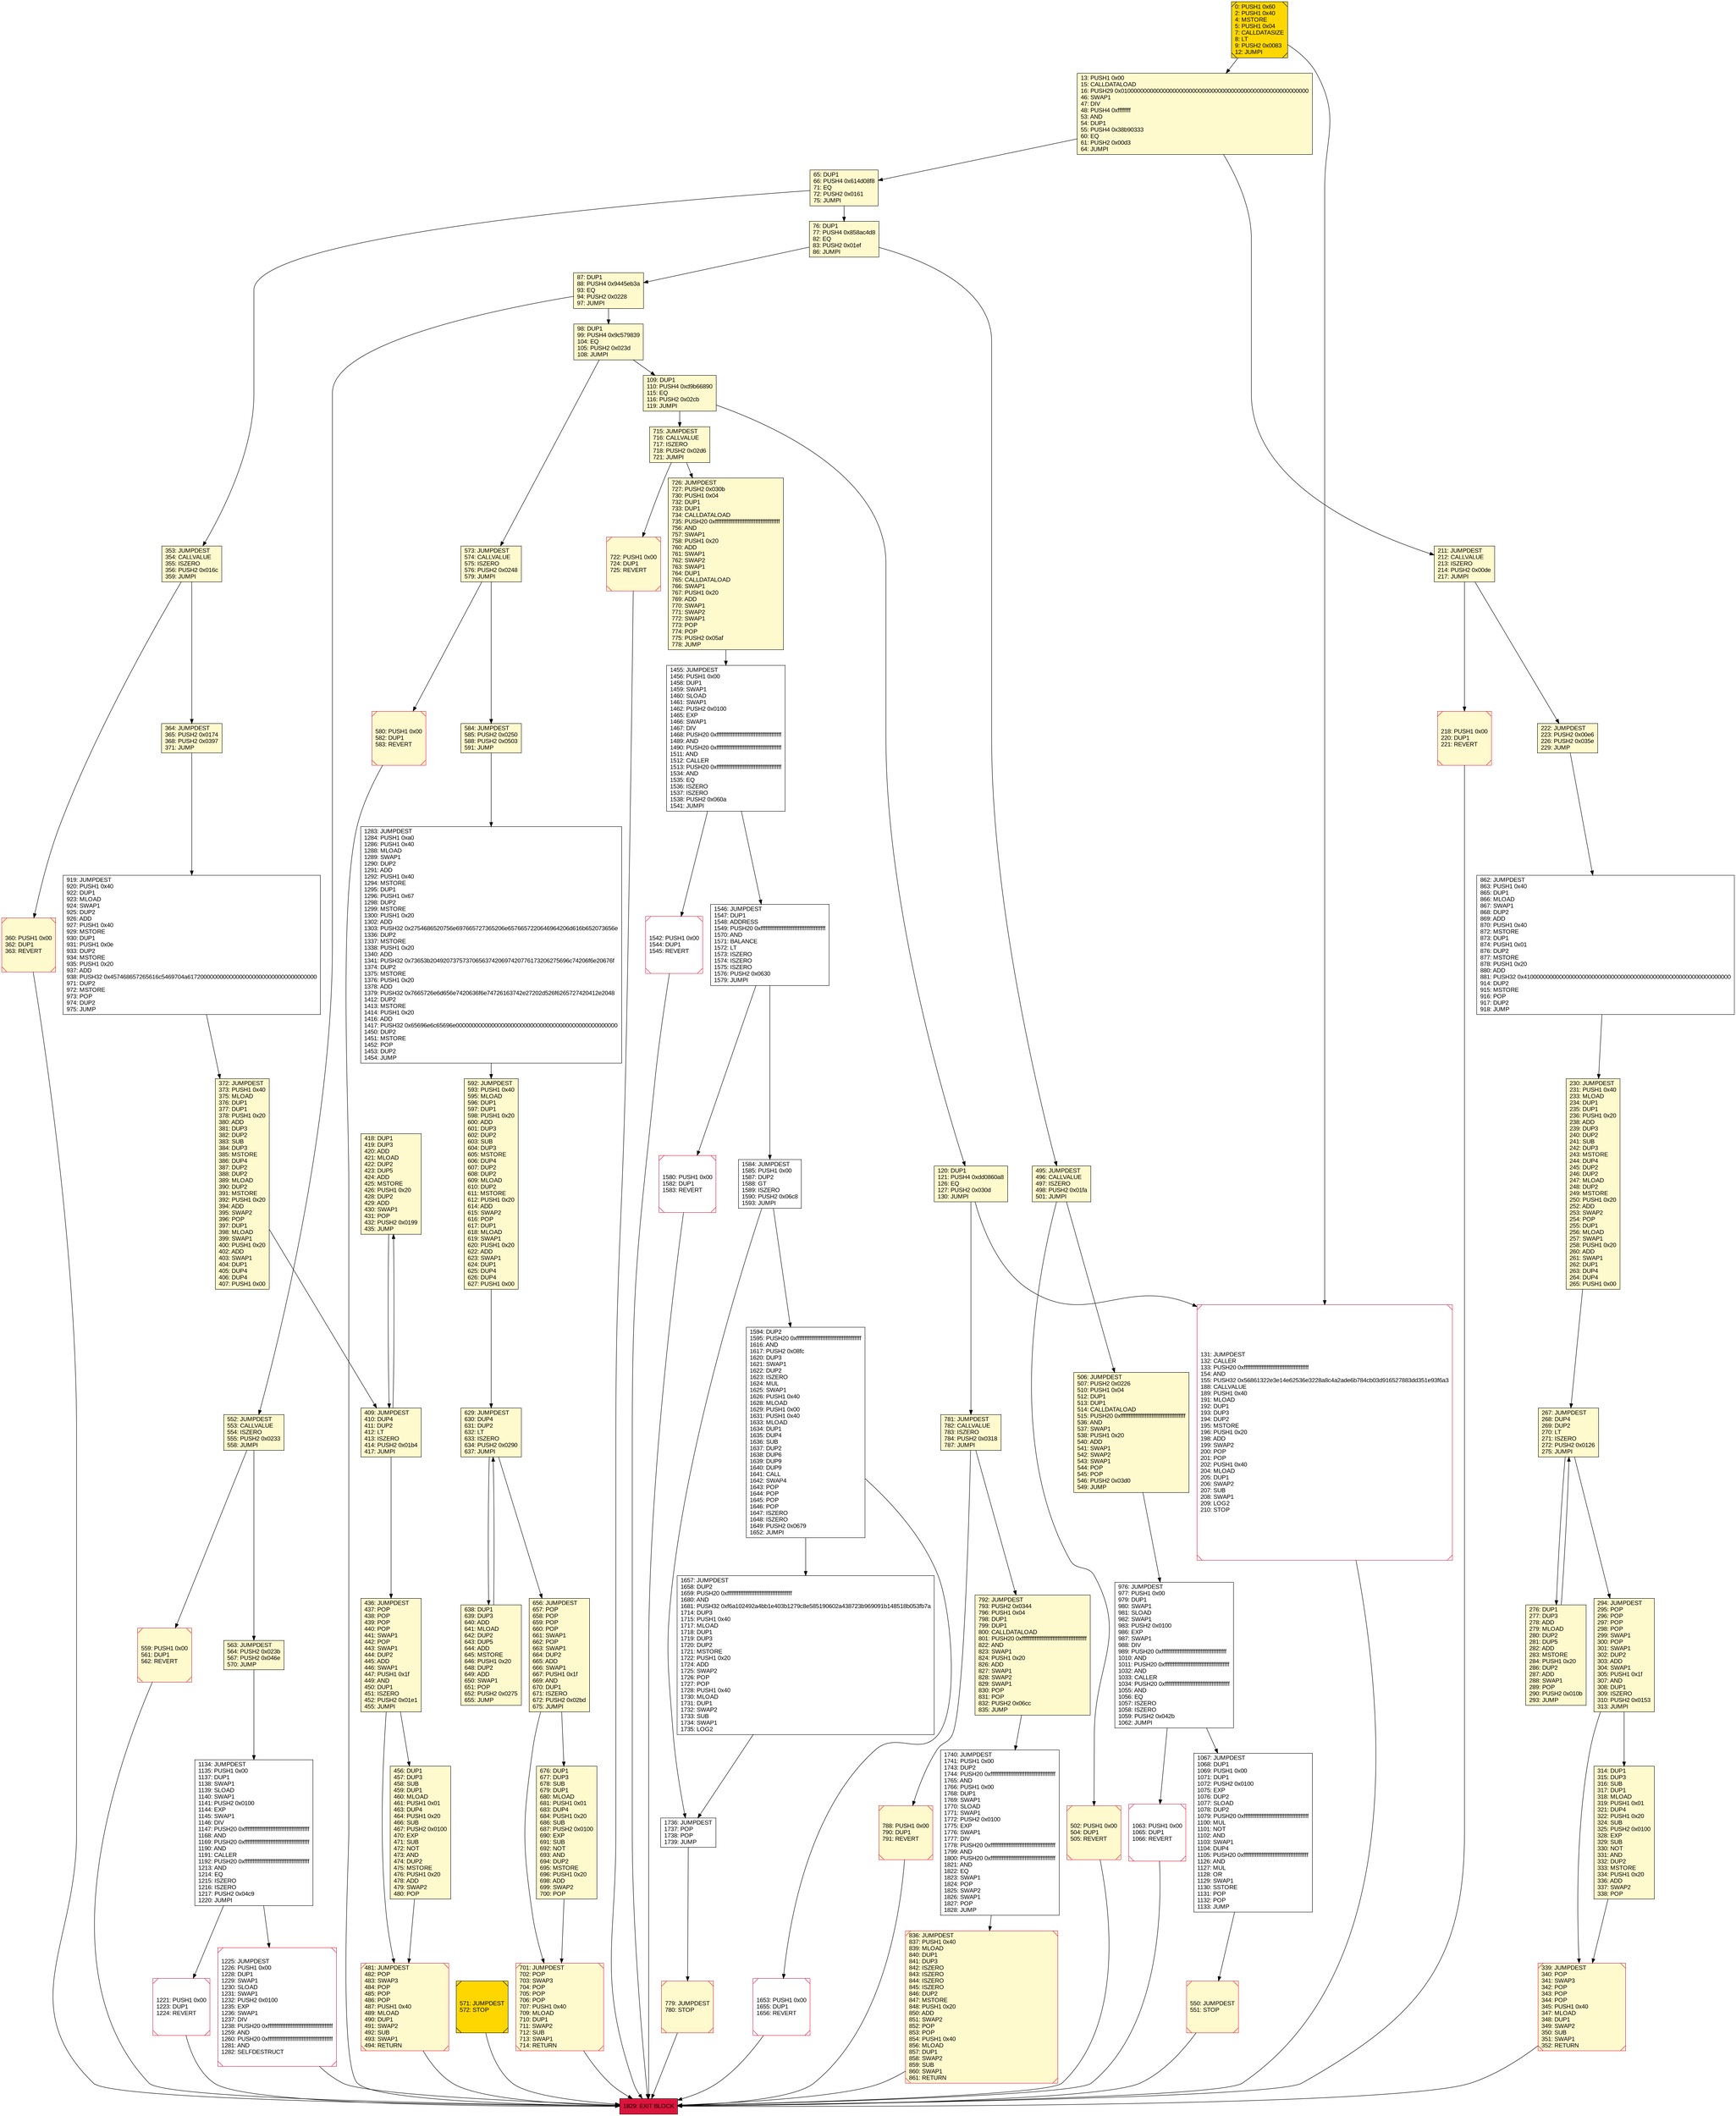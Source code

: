 digraph G {
bgcolor=transparent rankdir=UD;
node [shape=box style=filled color=black fillcolor=white fontname=arial fontcolor=black];
418 [label="418: DUP1\l419: DUP3\l420: ADD\l421: MLOAD\l422: DUP2\l423: DUP5\l424: ADD\l425: MSTORE\l426: PUSH1 0x20\l428: DUP2\l429: ADD\l430: SWAP1\l431: POP\l432: PUSH2 0x0199\l435: JUMP\l" fillcolor=lemonchiffon ];
1736 [label="1736: JUMPDEST\l1737: POP\l1738: POP\l1739: JUMP\l" ];
109 [label="109: DUP1\l110: PUSH4 0xd9b66890\l115: EQ\l116: PUSH2 0x02cb\l119: JUMPI\l" fillcolor=lemonchiffon ];
1063 [label="1063: PUSH1 0x00\l1065: DUP1\l1066: REVERT\l" shape=Msquare color=crimson ];
76 [label="76: DUP1\l77: PUSH4 0x858ac4d8\l82: EQ\l83: PUSH2 0x01ef\l86: JUMPI\l" fillcolor=lemonchiffon ];
584 [label="584: JUMPDEST\l585: PUSH2 0x0250\l588: PUSH2 0x0503\l591: JUMP\l" fillcolor=lemonchiffon ];
1580 [label="1580: PUSH1 0x00\l1582: DUP1\l1583: REVERT\l" shape=Msquare color=crimson ];
919 [label="919: JUMPDEST\l920: PUSH1 0x40\l922: DUP1\l923: MLOAD\l924: SWAP1\l925: DUP2\l926: ADD\l927: PUSH1 0x40\l929: MSTORE\l930: DUP1\l931: PUSH1 0x0e\l933: DUP2\l934: MSTORE\l935: PUSH1 0x20\l937: ADD\l938: PUSH32 0x457468657265616c5469704a6172000000000000000000000000000000000000\l971: DUP2\l972: MSTORE\l973: POP\l974: DUP2\l975: JUMP\l" ];
559 [label="559: PUSH1 0x00\l561: DUP1\l562: REVERT\l" fillcolor=lemonchiffon shape=Msquare color=crimson ];
781 [label="781: JUMPDEST\l782: CALLVALUE\l783: ISZERO\l784: PUSH2 0x0318\l787: JUMPI\l" fillcolor=lemonchiffon ];
638 [label="638: DUP1\l639: DUP3\l640: ADD\l641: MLOAD\l642: DUP2\l643: DUP5\l644: ADD\l645: MSTORE\l646: PUSH1 0x20\l648: DUP2\l649: ADD\l650: SWAP1\l651: POP\l652: PUSH2 0x0275\l655: JUMP\l" fillcolor=lemonchiffon ];
65 [label="65: DUP1\l66: PUSH4 0x614d08f8\l71: EQ\l72: PUSH2 0x0161\l75: JUMPI\l" fillcolor=lemonchiffon ];
276 [label="276: DUP1\l277: DUP3\l278: ADD\l279: MLOAD\l280: DUP2\l281: DUP5\l282: ADD\l283: MSTORE\l284: PUSH1 0x20\l286: DUP2\l287: ADD\l288: SWAP1\l289: POP\l290: PUSH2 0x010b\l293: JUMP\l" fillcolor=lemonchiffon ];
779 [label="779: JUMPDEST\l780: STOP\l" fillcolor=lemonchiffon shape=Msquare color=crimson ];
1740 [label="1740: JUMPDEST\l1741: PUSH1 0x00\l1743: DUP2\l1744: PUSH20 0xffffffffffffffffffffffffffffffffffffffff\l1765: AND\l1766: PUSH1 0x00\l1768: DUP1\l1769: SWAP1\l1770: SLOAD\l1771: SWAP1\l1772: PUSH2 0x0100\l1775: EXP\l1776: SWAP1\l1777: DIV\l1778: PUSH20 0xffffffffffffffffffffffffffffffffffffffff\l1799: AND\l1800: PUSH20 0xffffffffffffffffffffffffffffffffffffffff\l1821: AND\l1822: EQ\l1823: SWAP1\l1824: POP\l1825: SWAP2\l1826: SWAP1\l1827: POP\l1828: JUMP\l" ];
120 [label="120: DUP1\l121: PUSH4 0xdd0860a8\l126: EQ\l127: PUSH2 0x030d\l130: JUMPI\l" fillcolor=lemonchiffon ];
1829 [label="1829: EXIT BLOCK\l" fillcolor=crimson ];
701 [label="701: JUMPDEST\l702: POP\l703: SWAP3\l704: POP\l705: POP\l706: POP\l707: PUSH1 0x40\l709: MLOAD\l710: DUP1\l711: SWAP2\l712: SUB\l713: SWAP1\l714: RETURN\l" fillcolor=lemonchiffon shape=Msquare color=crimson ];
976 [label="976: JUMPDEST\l977: PUSH1 0x00\l979: DUP1\l980: SWAP1\l981: SLOAD\l982: SWAP1\l983: PUSH2 0x0100\l986: EXP\l987: SWAP1\l988: DIV\l989: PUSH20 0xffffffffffffffffffffffffffffffffffffffff\l1010: AND\l1011: PUSH20 0xffffffffffffffffffffffffffffffffffffffff\l1032: AND\l1033: CALLER\l1034: PUSH20 0xffffffffffffffffffffffffffffffffffffffff\l1055: AND\l1056: EQ\l1057: ISZERO\l1058: ISZERO\l1059: PUSH2 0x042b\l1062: JUMPI\l" ];
1542 [label="1542: PUSH1 0x00\l1544: DUP1\l1545: REVERT\l" shape=Msquare color=crimson ];
294 [label="294: JUMPDEST\l295: POP\l296: POP\l297: POP\l298: POP\l299: SWAP1\l300: POP\l301: SWAP1\l302: DUP2\l303: ADD\l304: SWAP1\l305: PUSH1 0x1f\l307: AND\l308: DUP1\l309: ISZERO\l310: PUSH2 0x0153\l313: JUMPI\l" fillcolor=lemonchiffon ];
571 [label="571: JUMPDEST\l572: STOP\l" fillcolor=lemonchiffon shape=Msquare fillcolor=gold ];
676 [label="676: DUP1\l677: DUP3\l678: SUB\l679: DUP1\l680: MLOAD\l681: PUSH1 0x01\l683: DUP4\l684: PUSH1 0x20\l686: SUB\l687: PUSH2 0x0100\l690: EXP\l691: SUB\l692: NOT\l693: AND\l694: DUP2\l695: MSTORE\l696: PUSH1 0x20\l698: ADD\l699: SWAP2\l700: POP\l" fillcolor=lemonchiffon ];
314 [label="314: DUP1\l315: DUP3\l316: SUB\l317: DUP1\l318: MLOAD\l319: PUSH1 0x01\l321: DUP4\l322: PUSH1 0x20\l324: SUB\l325: PUSH2 0x0100\l328: EXP\l329: SUB\l330: NOT\l331: AND\l332: DUP2\l333: MSTORE\l334: PUSH1 0x20\l336: ADD\l337: SWAP2\l338: POP\l" fillcolor=lemonchiffon ];
98 [label="98: DUP1\l99: PUSH4 0x9c579839\l104: EQ\l105: PUSH2 0x023d\l108: JUMPI\l" fillcolor=lemonchiffon ];
550 [label="550: JUMPDEST\l551: STOP\l" fillcolor=lemonchiffon shape=Msquare color=crimson ];
788 [label="788: PUSH1 0x00\l790: DUP1\l791: REVERT\l" fillcolor=lemonchiffon shape=Msquare color=crimson ];
1546 [label="1546: JUMPDEST\l1547: DUP1\l1548: ADDRESS\l1549: PUSH20 0xffffffffffffffffffffffffffffffffffffffff\l1570: AND\l1571: BALANCE\l1572: LT\l1573: ISZERO\l1574: ISZERO\l1575: ISZERO\l1576: PUSH2 0x0630\l1579: JUMPI\l" ];
267 [label="267: JUMPDEST\l268: DUP4\l269: DUP2\l270: LT\l271: ISZERO\l272: PUSH2 0x0126\l275: JUMPI\l" fillcolor=lemonchiffon ];
1584 [label="1584: JUMPDEST\l1585: PUSH1 0x00\l1587: DUP2\l1588: GT\l1589: ISZERO\l1590: PUSH2 0x06c8\l1593: JUMPI\l" ];
1283 [label="1283: JUMPDEST\l1284: PUSH1 0xa0\l1286: PUSH1 0x40\l1288: MLOAD\l1289: SWAP1\l1290: DUP2\l1291: ADD\l1292: PUSH1 0x40\l1294: MSTORE\l1295: DUP1\l1296: PUSH1 0x67\l1298: DUP2\l1299: MSTORE\l1300: PUSH1 0x20\l1302: ADD\l1303: PUSH32 0x2754686520756e697665727365206e6576657220646964206d616b652073656e\l1336: DUP2\l1337: MSTORE\l1338: PUSH1 0x20\l1340: ADD\l1341: PUSH32 0x73653b2049207375737065637420697420776173206275696c74206f6e20676f\l1374: DUP2\l1375: MSTORE\l1376: PUSH1 0x20\l1378: ADD\l1379: PUSH32 0x7665726e6d656e7420636f6e74726163742e27202d526f6265727420412e2048\l1412: DUP2\l1413: MSTORE\l1414: PUSH1 0x20\l1416: ADD\l1417: PUSH32 0x65696e6c65696e00000000000000000000000000000000000000000000000000\l1450: DUP2\l1451: MSTORE\l1452: POP\l1453: DUP2\l1454: JUMP\l" ];
456 [label="456: DUP1\l457: DUP3\l458: SUB\l459: DUP1\l460: MLOAD\l461: PUSH1 0x01\l463: DUP4\l464: PUSH1 0x20\l466: SUB\l467: PUSH2 0x0100\l470: EXP\l471: SUB\l472: NOT\l473: AND\l474: DUP2\l475: MSTORE\l476: PUSH1 0x20\l478: ADD\l479: SWAP2\l480: POP\l" fillcolor=lemonchiffon ];
495 [label="495: JUMPDEST\l496: CALLVALUE\l497: ISZERO\l498: PUSH2 0x01fa\l501: JUMPI\l" fillcolor=lemonchiffon ];
372 [label="372: JUMPDEST\l373: PUSH1 0x40\l375: MLOAD\l376: DUP1\l377: DUP1\l378: PUSH1 0x20\l380: ADD\l381: DUP3\l382: DUP2\l383: SUB\l384: DUP3\l385: MSTORE\l386: DUP4\l387: DUP2\l388: DUP2\l389: MLOAD\l390: DUP2\l391: MSTORE\l392: PUSH1 0x20\l394: ADD\l395: SWAP2\l396: POP\l397: DUP1\l398: MLOAD\l399: SWAP1\l400: PUSH1 0x20\l402: ADD\l403: SWAP1\l404: DUP1\l405: DUP4\l406: DUP4\l407: PUSH1 0x00\l" fillcolor=lemonchiffon ];
715 [label="715: JUMPDEST\l716: CALLVALUE\l717: ISZERO\l718: PUSH2 0x02d6\l721: JUMPI\l" fillcolor=lemonchiffon ];
1455 [label="1455: JUMPDEST\l1456: PUSH1 0x00\l1458: DUP1\l1459: SWAP1\l1460: SLOAD\l1461: SWAP1\l1462: PUSH2 0x0100\l1465: EXP\l1466: SWAP1\l1467: DIV\l1468: PUSH20 0xffffffffffffffffffffffffffffffffffffffff\l1489: AND\l1490: PUSH20 0xffffffffffffffffffffffffffffffffffffffff\l1511: AND\l1512: CALLER\l1513: PUSH20 0xffffffffffffffffffffffffffffffffffffffff\l1534: AND\l1535: EQ\l1536: ISZERO\l1537: ISZERO\l1538: PUSH2 0x060a\l1541: JUMPI\l" ];
131 [label="131: JUMPDEST\l132: CALLER\l133: PUSH20 0xffffffffffffffffffffffffffffffffffffffff\l154: AND\l155: PUSH32 0x56861322e3e14e62536e3228a8c4a2ade6b784cb03d916527883dd351e93f6a3\l188: CALLVALUE\l189: PUSH1 0x40\l191: MLOAD\l192: DUP1\l193: DUP3\l194: DUP2\l195: MSTORE\l196: PUSH1 0x20\l198: ADD\l199: SWAP2\l200: POP\l201: POP\l202: PUSH1 0x40\l204: MLOAD\l205: DUP1\l206: SWAP2\l207: SUB\l208: SWAP1\l209: LOG2\l210: STOP\l" shape=Msquare color=crimson ];
360 [label="360: PUSH1 0x00\l362: DUP1\l363: REVERT\l" fillcolor=lemonchiffon shape=Msquare color=crimson ];
339 [label="339: JUMPDEST\l340: POP\l341: SWAP3\l342: POP\l343: POP\l344: POP\l345: PUSH1 0x40\l347: MLOAD\l348: DUP1\l349: SWAP2\l350: SUB\l351: SWAP1\l352: RETURN\l" fillcolor=lemonchiffon shape=Msquare color=crimson ];
409 [label="409: JUMPDEST\l410: DUP4\l411: DUP2\l412: LT\l413: ISZERO\l414: PUSH2 0x01b4\l417: JUMPI\l" fillcolor=lemonchiffon ];
1134 [label="1134: JUMPDEST\l1135: PUSH1 0x00\l1137: DUP1\l1138: SWAP1\l1139: SLOAD\l1140: SWAP1\l1141: PUSH2 0x0100\l1144: EXP\l1145: SWAP1\l1146: DIV\l1147: PUSH20 0xffffffffffffffffffffffffffffffffffffffff\l1168: AND\l1169: PUSH20 0xffffffffffffffffffffffffffffffffffffffff\l1190: AND\l1191: CALLER\l1192: PUSH20 0xffffffffffffffffffffffffffffffffffffffff\l1213: AND\l1214: EQ\l1215: ISZERO\l1216: ISZERO\l1217: PUSH2 0x04c9\l1220: JUMPI\l" ];
552 [label="552: JUMPDEST\l553: CALLVALUE\l554: ISZERO\l555: PUSH2 0x0233\l558: JUMPI\l" fillcolor=lemonchiffon ];
1594 [label="1594: DUP2\l1595: PUSH20 0xffffffffffffffffffffffffffffffffffffffff\l1616: AND\l1617: PUSH2 0x08fc\l1620: DUP3\l1621: SWAP1\l1622: DUP2\l1623: ISZERO\l1624: MUL\l1625: SWAP1\l1626: PUSH1 0x40\l1628: MLOAD\l1629: PUSH1 0x00\l1631: PUSH1 0x40\l1633: MLOAD\l1634: DUP1\l1635: DUP4\l1636: SUB\l1637: DUP2\l1638: DUP6\l1639: DUP9\l1640: DUP9\l1641: CALL\l1642: SWAP4\l1643: POP\l1644: POP\l1645: POP\l1646: POP\l1647: ISZERO\l1648: ISZERO\l1649: PUSH2 0x0679\l1652: JUMPI\l" ];
211 [label="211: JUMPDEST\l212: CALLVALUE\l213: ISZERO\l214: PUSH2 0x00de\l217: JUMPI\l" fillcolor=lemonchiffon ];
1067 [label="1067: JUMPDEST\l1068: DUP1\l1069: PUSH1 0x00\l1071: DUP1\l1072: PUSH2 0x0100\l1075: EXP\l1076: DUP2\l1077: SLOAD\l1078: DUP2\l1079: PUSH20 0xffffffffffffffffffffffffffffffffffffffff\l1100: MUL\l1101: NOT\l1102: AND\l1103: SWAP1\l1104: DUP4\l1105: PUSH20 0xffffffffffffffffffffffffffffffffffffffff\l1126: AND\l1127: MUL\l1128: OR\l1129: SWAP1\l1130: SSTORE\l1131: POP\l1132: POP\l1133: JUMP\l" ];
1653 [label="1653: PUSH1 0x00\l1655: DUP1\l1656: REVERT\l" shape=Msquare color=crimson ];
230 [label="230: JUMPDEST\l231: PUSH1 0x40\l233: MLOAD\l234: DUP1\l235: DUP1\l236: PUSH1 0x20\l238: ADD\l239: DUP3\l240: DUP2\l241: SUB\l242: DUP3\l243: MSTORE\l244: DUP4\l245: DUP2\l246: DUP2\l247: MLOAD\l248: DUP2\l249: MSTORE\l250: PUSH1 0x20\l252: ADD\l253: SWAP2\l254: POP\l255: DUP1\l256: MLOAD\l257: SWAP1\l258: PUSH1 0x20\l260: ADD\l261: SWAP1\l262: DUP1\l263: DUP4\l264: DUP4\l265: PUSH1 0x00\l" fillcolor=lemonchiffon ];
506 [label="506: JUMPDEST\l507: PUSH2 0x0226\l510: PUSH1 0x04\l512: DUP1\l513: DUP1\l514: CALLDATALOAD\l515: PUSH20 0xffffffffffffffffffffffffffffffffffffffff\l536: AND\l537: SWAP1\l538: PUSH1 0x20\l540: ADD\l541: SWAP1\l542: SWAP2\l543: SWAP1\l544: POP\l545: POP\l546: PUSH2 0x03d0\l549: JUMP\l" fillcolor=lemonchiffon ];
353 [label="353: JUMPDEST\l354: CALLVALUE\l355: ISZERO\l356: PUSH2 0x016c\l359: JUMPI\l" fillcolor=lemonchiffon ];
502 [label="502: PUSH1 0x00\l504: DUP1\l505: REVERT\l" fillcolor=lemonchiffon shape=Msquare color=crimson ];
563 [label="563: JUMPDEST\l564: PUSH2 0x023b\l567: PUSH2 0x046e\l570: JUMP\l" fillcolor=lemonchiffon ];
87 [label="87: DUP1\l88: PUSH4 0x9445eb3a\l93: EQ\l94: PUSH2 0x0228\l97: JUMPI\l" fillcolor=lemonchiffon ];
1657 [label="1657: JUMPDEST\l1658: DUP2\l1659: PUSH20 0xffffffffffffffffffffffffffffffffffffffff\l1680: AND\l1681: PUSH32 0xf6a102492a4bb1e403b1279c8e585190602a438723b969091b148518b053fb7a\l1714: DUP3\l1715: PUSH1 0x40\l1717: MLOAD\l1718: DUP1\l1719: DUP3\l1720: DUP2\l1721: MSTORE\l1722: PUSH1 0x20\l1724: ADD\l1725: SWAP2\l1726: POP\l1727: POP\l1728: PUSH1 0x40\l1730: MLOAD\l1731: DUP1\l1732: SWAP2\l1733: SUB\l1734: SWAP1\l1735: LOG2\l" ];
592 [label="592: JUMPDEST\l593: PUSH1 0x40\l595: MLOAD\l596: DUP1\l597: DUP1\l598: PUSH1 0x20\l600: ADD\l601: DUP3\l602: DUP2\l603: SUB\l604: DUP3\l605: MSTORE\l606: DUP4\l607: DUP2\l608: DUP2\l609: MLOAD\l610: DUP2\l611: MSTORE\l612: PUSH1 0x20\l614: ADD\l615: SWAP2\l616: POP\l617: DUP1\l618: MLOAD\l619: SWAP1\l620: PUSH1 0x20\l622: ADD\l623: SWAP1\l624: DUP1\l625: DUP4\l626: DUP4\l627: PUSH1 0x00\l" fillcolor=lemonchiffon ];
792 [label="792: JUMPDEST\l793: PUSH2 0x0344\l796: PUSH1 0x04\l798: DUP1\l799: DUP1\l800: CALLDATALOAD\l801: PUSH20 0xffffffffffffffffffffffffffffffffffffffff\l822: AND\l823: SWAP1\l824: PUSH1 0x20\l826: ADD\l827: SWAP1\l828: SWAP2\l829: SWAP1\l830: POP\l831: POP\l832: PUSH2 0x06cc\l835: JUMP\l" fillcolor=lemonchiffon ];
1221 [label="1221: PUSH1 0x00\l1223: DUP1\l1224: REVERT\l" shape=Msquare color=crimson ];
580 [label="580: PUSH1 0x00\l582: DUP1\l583: REVERT\l" fillcolor=lemonchiffon shape=Msquare color=crimson ];
726 [label="726: JUMPDEST\l727: PUSH2 0x030b\l730: PUSH1 0x04\l732: DUP1\l733: DUP1\l734: CALLDATALOAD\l735: PUSH20 0xffffffffffffffffffffffffffffffffffffffff\l756: AND\l757: SWAP1\l758: PUSH1 0x20\l760: ADD\l761: SWAP1\l762: SWAP2\l763: SWAP1\l764: DUP1\l765: CALLDATALOAD\l766: SWAP1\l767: PUSH1 0x20\l769: ADD\l770: SWAP1\l771: SWAP2\l772: SWAP1\l773: POP\l774: POP\l775: PUSH2 0x05af\l778: JUMP\l" fillcolor=lemonchiffon ];
862 [label="862: JUMPDEST\l863: PUSH1 0x40\l865: DUP1\l866: MLOAD\l867: SWAP1\l868: DUP2\l869: ADD\l870: PUSH1 0x40\l872: MSTORE\l873: DUP1\l874: PUSH1 0x01\l876: DUP2\l877: MSTORE\l878: PUSH1 0x20\l880: ADD\l881: PUSH32 0x4100000000000000000000000000000000000000000000000000000000000000\l914: DUP2\l915: MSTORE\l916: POP\l917: DUP2\l918: JUMP\l" ];
0 [label="0: PUSH1 0x60\l2: PUSH1 0x40\l4: MSTORE\l5: PUSH1 0x04\l7: CALLDATASIZE\l8: LT\l9: PUSH2 0x0083\l12: JUMPI\l" fillcolor=lemonchiffon shape=Msquare fillcolor=gold ];
656 [label="656: JUMPDEST\l657: POP\l658: POP\l659: POP\l660: POP\l661: SWAP1\l662: POP\l663: SWAP1\l664: DUP2\l665: ADD\l666: SWAP1\l667: PUSH1 0x1f\l669: AND\l670: DUP1\l671: ISZERO\l672: PUSH2 0x02bd\l675: JUMPI\l" fillcolor=lemonchiffon ];
1225 [label="1225: JUMPDEST\l1226: PUSH1 0x00\l1228: DUP1\l1229: SWAP1\l1230: SLOAD\l1231: SWAP1\l1232: PUSH2 0x0100\l1235: EXP\l1236: SWAP1\l1237: DIV\l1238: PUSH20 0xffffffffffffffffffffffffffffffffffffffff\l1259: AND\l1260: PUSH20 0xffffffffffffffffffffffffffffffffffffffff\l1281: AND\l1282: SELFDESTRUCT\l" shape=Msquare color=crimson ];
629 [label="629: JUMPDEST\l630: DUP4\l631: DUP2\l632: LT\l633: ISZERO\l634: PUSH2 0x0290\l637: JUMPI\l" fillcolor=lemonchiffon ];
436 [label="436: JUMPDEST\l437: POP\l438: POP\l439: POP\l440: POP\l441: SWAP1\l442: POP\l443: SWAP1\l444: DUP2\l445: ADD\l446: SWAP1\l447: PUSH1 0x1f\l449: AND\l450: DUP1\l451: ISZERO\l452: PUSH2 0x01e1\l455: JUMPI\l" fillcolor=lemonchiffon ];
722 [label="722: PUSH1 0x00\l724: DUP1\l725: REVERT\l" fillcolor=lemonchiffon shape=Msquare color=crimson ];
13 [label="13: PUSH1 0x00\l15: CALLDATALOAD\l16: PUSH29 0x0100000000000000000000000000000000000000000000000000000000\l46: SWAP1\l47: DIV\l48: PUSH4 0xffffffff\l53: AND\l54: DUP1\l55: PUSH4 0x38b90333\l60: EQ\l61: PUSH2 0x00d3\l64: JUMPI\l" fillcolor=lemonchiffon ];
836 [label="836: JUMPDEST\l837: PUSH1 0x40\l839: MLOAD\l840: DUP1\l841: DUP3\l842: ISZERO\l843: ISZERO\l844: ISZERO\l845: ISZERO\l846: DUP2\l847: MSTORE\l848: PUSH1 0x20\l850: ADD\l851: SWAP2\l852: POP\l853: POP\l854: PUSH1 0x40\l856: MLOAD\l857: DUP1\l858: SWAP2\l859: SUB\l860: SWAP1\l861: RETURN\l" fillcolor=lemonchiffon shape=Msquare color=crimson ];
481 [label="481: JUMPDEST\l482: POP\l483: SWAP3\l484: POP\l485: POP\l486: POP\l487: PUSH1 0x40\l489: MLOAD\l490: DUP1\l491: SWAP2\l492: SUB\l493: SWAP1\l494: RETURN\l" fillcolor=lemonchiffon shape=Msquare color=crimson ];
218 [label="218: PUSH1 0x00\l220: DUP1\l221: REVERT\l" fillcolor=lemonchiffon shape=Msquare color=crimson ];
364 [label="364: JUMPDEST\l365: PUSH2 0x0174\l368: PUSH2 0x0397\l371: JUMP\l" fillcolor=lemonchiffon ];
573 [label="573: JUMPDEST\l574: CALLVALUE\l575: ISZERO\l576: PUSH2 0x0248\l579: JUMPI\l" fillcolor=lemonchiffon ];
222 [label="222: JUMPDEST\l223: PUSH2 0x00e6\l226: PUSH2 0x035e\l229: JUMP\l" fillcolor=lemonchiffon ];
701 -> 1829;
629 -> 656;
1546 -> 1584;
436 -> 481;
372 -> 409;
65 -> 76;
495 -> 502;
1736 -> 779;
294 -> 314;
353 -> 360;
267 -> 276;
276 -> 267;
976 -> 1063;
715 -> 726;
211 -> 218;
1134 -> 1221;
0 -> 131;
120 -> 781;
98 -> 109;
862 -> 230;
109 -> 715;
1221 -> 1829;
76 -> 495;
656 -> 701;
919 -> 372;
409 -> 418;
418 -> 409;
722 -> 1829;
481 -> 1829;
836 -> 1829;
218 -> 1829;
1657 -> 1736;
1067 -> 550;
120 -> 131;
131 -> 1829;
87 -> 98;
506 -> 976;
502 -> 1829;
1584 -> 1594;
781 -> 792;
976 -> 1067;
629 -> 638;
638 -> 629;
1455 -> 1546;
1542 -> 1829;
571 -> 1829;
676 -> 701;
592 -> 629;
267 -> 294;
788 -> 1829;
495 -> 506;
1594 -> 1657;
87 -> 552;
222 -> 862;
550 -> 1829;
552 -> 563;
563 -> 1134;
573 -> 580;
1594 -> 1653;
0 -> 13;
109 -> 120;
726 -> 1455;
1134 -> 1225;
1063 -> 1829;
13 -> 211;
781 -> 788;
1580 -> 1829;
559 -> 1829;
353 -> 364;
211 -> 222;
436 -> 456;
584 -> 1283;
1546 -> 1580;
715 -> 722;
409 -> 436;
456 -> 481;
779 -> 1829;
1584 -> 1736;
552 -> 559;
580 -> 1829;
792 -> 1740;
656 -> 676;
1225 -> 1829;
65 -> 353;
98 -> 573;
76 -> 87;
1740 -> 836;
1283 -> 592;
1455 -> 1542;
294 -> 339;
13 -> 65;
230 -> 267;
360 -> 1829;
339 -> 1829;
1653 -> 1829;
573 -> 584;
364 -> 919;
314 -> 339;
}